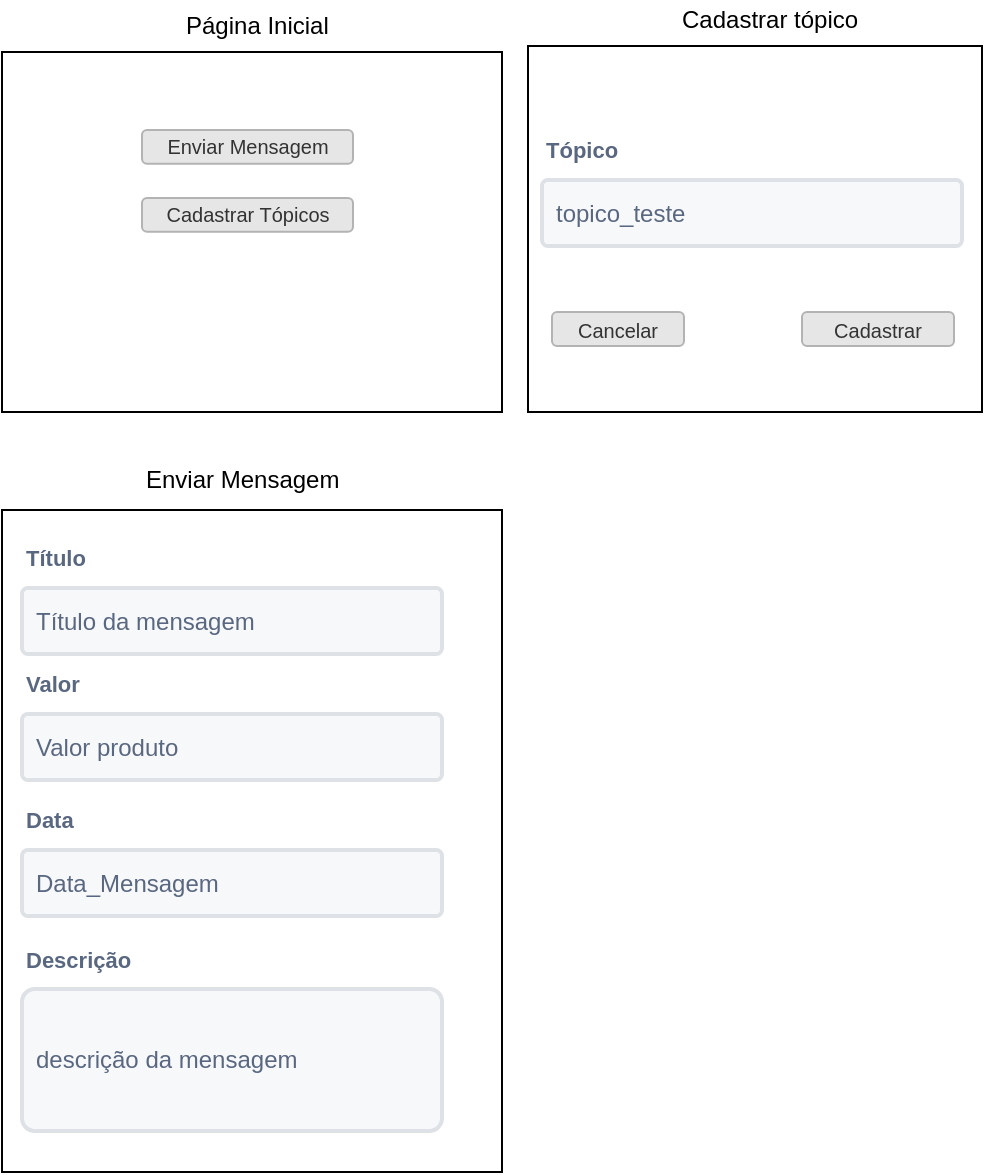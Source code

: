 <mxfile pages="1" version="11.2.4" type="device"><diagram id="QwhnVf61dVHvWI_cIHHZ" name="Page-1"><mxGraphModel dx="1041" dy="515" grid="1" gridSize="10" guides="1" tooltips="1" connect="1" arrows="1" fold="1" page="1" pageScale="1" pageWidth="827" pageHeight="1169" math="0" shadow="0"><root><mxCell id="0"/><mxCell id="1" parent="0"/><mxCell id="cGpMv9oodQijkbRpvicQ-1" value="" style="rounded=0;whiteSpace=wrap;html=1;" parent="1" vertex="1"><mxGeometry x="30" y="70" width="250" height="180" as="geometry"/></mxCell><mxCell id="cGpMv9oodQijkbRpvicQ-5" value="Página Inicial" style="text;html=1;resizable=0;points=[];autosize=1;align=left;verticalAlign=top;spacingTop=-4;" parent="1" vertex="1"><mxGeometry x="120" y="47" width="90" height="20" as="geometry"/></mxCell><mxCell id="cGpMv9oodQijkbRpvicQ-7" value="Cadastrar Tópicos" style="rounded=1;html=1;shadow=0;dashed=0;whiteSpace=wrap;fontSize=10;fillColor=#E6E6E6;align=center;strokeColor=#B3B3B3;fontColor=#333333;" parent="1" vertex="1"><mxGeometry x="100" y="143" width="105.5" height="16.88" as="geometry"/></mxCell><mxCell id="cGpMv9oodQijkbRpvicQ-8" value="" style="rounded=0;whiteSpace=wrap;html=1;" parent="1" vertex="1"><mxGeometry x="293" y="67" width="227" height="183" as="geometry"/></mxCell><mxCell id="cGpMv9oodQijkbRpvicQ-9" value="Tópico" style="fillColor=none;strokeColor=none;html=1;fontSize=11;fontStyle=0;align=left;fontColor=#596780;fontStyle=1;fontSize=11" parent="1" vertex="1"><mxGeometry x="300" y="109" width="210" height="20" as="geometry"/></mxCell><mxCell id="cGpMv9oodQijkbRpvicQ-10" value="topico_teste" style="rounded=1;arcSize=9;fillColor=#F7F8F9;align=left;spacingLeft=5;strokeColor=#DEE1E6;html=1;strokeWidth=2;fontColor=#596780;fontSize=12" parent="1" vertex="1"><mxGeometry x="300" y="134" width="210" height="33" as="geometry"/></mxCell><mxCell id="cGpMv9oodQijkbRpvicQ-11" value="Cadastrar" style="rounded=1;html=1;shadow=0;dashed=0;whiteSpace=wrap;fontSize=10;fillColor=#E6E6E6;align=center;strokeColor=#B3B3B3;fontColor=#333333;" parent="1" vertex="1"><mxGeometry x="430" y="200" width="76" height="17" as="geometry"/></mxCell><mxCell id="cGpMv9oodQijkbRpvicQ-12" value="Cancelar" style="rounded=1;html=1;shadow=0;dashed=0;whiteSpace=wrap;fontSize=10;fillColor=#E6E6E6;align=center;strokeColor=#B3B3B3;fontColor=#333333;" parent="1" vertex="1"><mxGeometry x="305" y="200" width="66" height="17" as="geometry"/></mxCell><mxCell id="cGpMv9oodQijkbRpvicQ-13" value="Cadastrar tópico" style="text;html=1;resizable=0;points=[];autosize=1;align=left;verticalAlign=top;spacingTop=-4;" parent="1" vertex="1"><mxGeometry x="368" y="44" width="100" height="20" as="geometry"/></mxCell><mxCell id="cGpMv9oodQijkbRpvicQ-14" value="" style="rounded=0;whiteSpace=wrap;html=1;" parent="1" vertex="1"><mxGeometry x="30" y="299" width="250" height="331" as="geometry"/></mxCell><mxCell id="cGpMv9oodQijkbRpvicQ-15" value="Título" style="fillColor=none;strokeColor=none;html=1;fontSize=11;fontStyle=0;align=left;fontColor=#596780;fontStyle=1;fontSize=11" parent="1" vertex="1"><mxGeometry x="40" y="313" width="210" height="20" as="geometry"/></mxCell><mxCell id="cGpMv9oodQijkbRpvicQ-16" value="Título da mensagem" style="rounded=1;arcSize=9;fillColor=#F7F8F9;align=left;spacingLeft=5;strokeColor=#DEE1E6;html=1;strokeWidth=2;fontColor=#596780;fontSize=12" parent="1" vertex="1"><mxGeometry x="40" y="338" width="210" height="33" as="geometry"/></mxCell><mxCell id="cGpMv9oodQijkbRpvicQ-17" value="Enviar Mensagem" style="text;html=1;resizable=0;points=[];autosize=1;align=left;verticalAlign=top;spacingTop=-4;" parent="1" vertex="1"><mxGeometry x="100" y="274" width="110" height="20" as="geometry"/></mxCell><mxCell id="cGpMv9oodQijkbRpvicQ-18" value="Valor" style="fillColor=none;strokeColor=none;html=1;fontSize=11;fontStyle=0;align=left;fontColor=#596780;fontStyle=1;fontSize=11" parent="1" vertex="1"><mxGeometry x="40" y="376" width="210" height="20" as="geometry"/></mxCell><mxCell id="cGpMv9oodQijkbRpvicQ-19" value="Valor produto" style="rounded=1;arcSize=9;fillColor=#F7F8F9;align=left;spacingLeft=5;strokeColor=#DEE1E6;html=1;strokeWidth=2;fontColor=#596780;fontSize=12" parent="1" vertex="1"><mxGeometry x="40" y="401" width="210" height="33" as="geometry"/></mxCell><mxCell id="cGpMv9oodQijkbRpvicQ-20" value="Descrição" style="fillColor=none;strokeColor=none;html=1;fontSize=11;fontStyle=0;align=left;fontColor=#596780;fontStyle=1;fontSize=11" parent="1" vertex="1"><mxGeometry x="40" y="513.5" width="210" height="20" as="geometry"/></mxCell><mxCell id="cGpMv9oodQijkbRpvicQ-21" value="descrição da mensagem" style="rounded=1;arcSize=9;fillColor=#F7F8F9;align=left;spacingLeft=5;strokeColor=#DEE1E6;html=1;strokeWidth=2;fontColor=#596780;fontSize=12" parent="1" vertex="1"><mxGeometry x="40" y="538.5" width="210" height="71" as="geometry"/></mxCell><mxCell id="cGpMv9oodQijkbRpvicQ-26" value="Data" style="fillColor=none;strokeColor=none;html=1;fontSize=11;fontStyle=0;align=left;fontColor=#596780;fontStyle=1;fontSize=11" parent="1" vertex="1"><mxGeometry x="40" y="444" width="210" height="20" as="geometry"/></mxCell><mxCell id="cGpMv9oodQijkbRpvicQ-27" value="Data_Mensagem" style="rounded=1;arcSize=9;fillColor=#F7F8F9;align=left;spacingLeft=5;strokeColor=#DEE1E6;html=1;strokeWidth=2;fontColor=#596780;fontSize=12" parent="1" vertex="1"><mxGeometry x="40" y="469" width="210" height="33" as="geometry"/></mxCell><mxCell id="lZ_JLHtk1xW1NAi-v29C-1" value="Enviar Mensagem" style="rounded=1;html=1;shadow=0;dashed=0;whiteSpace=wrap;fontSize=10;fillColor=#E6E6E6;align=center;strokeColor=#B3B3B3;fontColor=#333333;" vertex="1" parent="1"><mxGeometry x="100" y="109" width="105.5" height="16.88" as="geometry"/></mxCell></root></mxGraphModel></diagram></mxfile>
